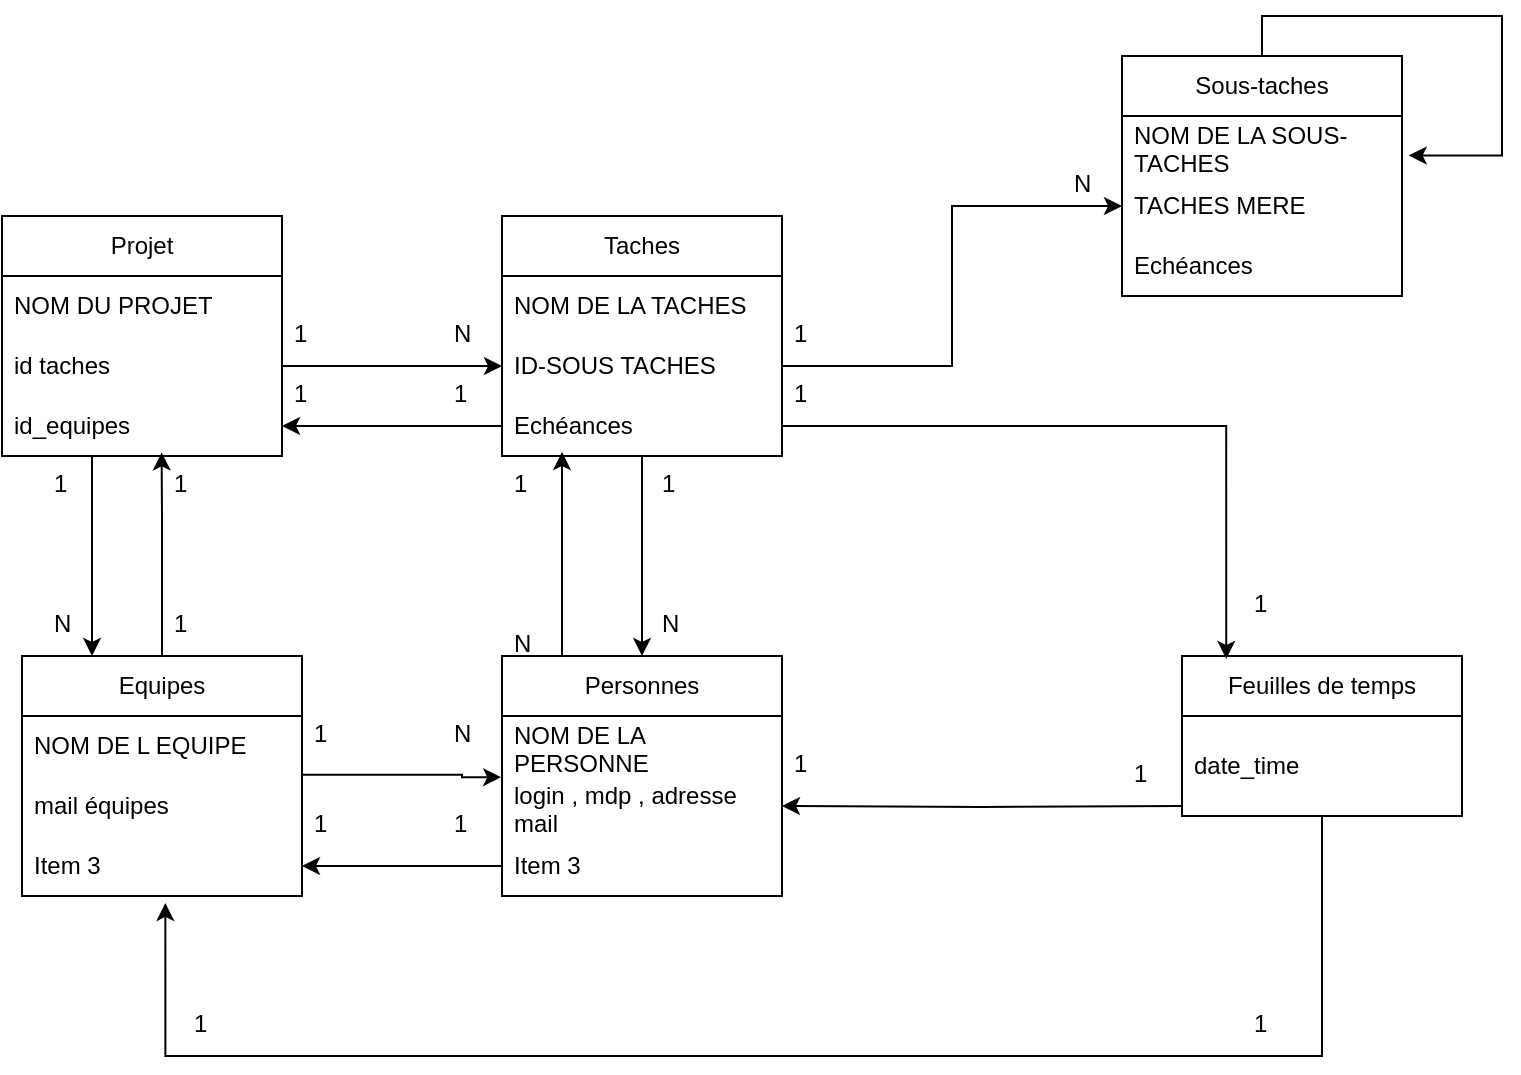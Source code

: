 <mxfile version="23.0.2" type="device">
  <diagram name="Page-1" id="MsrcSf0IP4gxCztqrWc-">
    <mxGraphModel dx="1143" dy="661" grid="1" gridSize="10" guides="1" tooltips="1" connect="1" arrows="1" fold="1" page="1" pageScale="1" pageWidth="827" pageHeight="1169" math="0" shadow="0">
      <root>
        <mxCell id="0" />
        <mxCell id="1" parent="0" />
        <mxCell id="Phn4_05TWFFZlhLwC3l--29" style="edgeStyle=orthogonalEdgeStyle;rounded=0;orthogonalLoop=1;jettySize=auto;html=1;entryX=0.5;entryY=0;entryDx=0;entryDy=0;" edge="1" parent="1" source="Phn4_05TWFFZlhLwC3l--1" target="Phn4_05TWFFZlhLwC3l--13">
          <mxGeometry relative="1" as="geometry" />
        </mxCell>
        <mxCell id="Phn4_05TWFFZlhLwC3l--1" value="Taches" style="swimlane;fontStyle=0;childLayout=stackLayout;horizontal=1;startSize=30;horizontalStack=0;resizeParent=1;resizeParentMax=0;resizeLast=0;collapsible=1;marginBottom=0;whiteSpace=wrap;html=1;" vertex="1" parent="1">
          <mxGeometry x="320" y="130" width="140" height="120" as="geometry" />
        </mxCell>
        <mxCell id="Phn4_05TWFFZlhLwC3l--2" value="NOM DE LA TACHES" style="text;strokeColor=none;fillColor=none;align=left;verticalAlign=middle;spacingLeft=4;spacingRight=4;overflow=hidden;points=[[0,0.5],[1,0.5]];portConstraint=eastwest;rotatable=0;whiteSpace=wrap;html=1;" vertex="1" parent="Phn4_05TWFFZlhLwC3l--1">
          <mxGeometry y="30" width="140" height="30" as="geometry" />
        </mxCell>
        <mxCell id="Phn4_05TWFFZlhLwC3l--3" value="ID-SOUS TACHES" style="text;strokeColor=none;fillColor=none;align=left;verticalAlign=middle;spacingLeft=4;spacingRight=4;overflow=hidden;points=[[0,0.5],[1,0.5]];portConstraint=eastwest;rotatable=0;whiteSpace=wrap;html=1;" vertex="1" parent="Phn4_05TWFFZlhLwC3l--1">
          <mxGeometry y="60" width="140" height="30" as="geometry" />
        </mxCell>
        <mxCell id="Phn4_05TWFFZlhLwC3l--4" value="Echéances" style="text;strokeColor=none;fillColor=none;align=left;verticalAlign=middle;spacingLeft=4;spacingRight=4;overflow=hidden;points=[[0,0.5],[1,0.5]];portConstraint=eastwest;rotatable=0;whiteSpace=wrap;html=1;" vertex="1" parent="Phn4_05TWFFZlhLwC3l--1">
          <mxGeometry y="90" width="140" height="30" as="geometry" />
        </mxCell>
        <mxCell id="Phn4_05TWFFZlhLwC3l--63" style="edgeStyle=orthogonalEdgeStyle;rounded=0;orthogonalLoop=1;jettySize=auto;html=1;entryX=0.25;entryY=0;entryDx=0;entryDy=0;" edge="1" parent="1" source="Phn4_05TWFFZlhLwC3l--5" target="Phn4_05TWFFZlhLwC3l--21">
          <mxGeometry relative="1" as="geometry">
            <Array as="points">
              <mxPoint x="115" y="280" />
              <mxPoint x="115" y="280" />
            </Array>
          </mxGeometry>
        </mxCell>
        <mxCell id="Phn4_05TWFFZlhLwC3l--5" value="Projet" style="swimlane;fontStyle=0;childLayout=stackLayout;horizontal=1;startSize=30;horizontalStack=0;resizeParent=1;resizeParentMax=0;resizeLast=0;collapsible=1;marginBottom=0;whiteSpace=wrap;html=1;" vertex="1" parent="1">
          <mxGeometry x="70" y="130" width="140" height="120" as="geometry" />
        </mxCell>
        <mxCell id="Phn4_05TWFFZlhLwC3l--6" value="NOM DU PROJET" style="text;strokeColor=none;fillColor=none;align=left;verticalAlign=middle;spacingLeft=4;spacingRight=4;overflow=hidden;points=[[0,0.5],[1,0.5]];portConstraint=eastwest;rotatable=0;whiteSpace=wrap;html=1;" vertex="1" parent="Phn4_05TWFFZlhLwC3l--5">
          <mxGeometry y="30" width="140" height="30" as="geometry" />
        </mxCell>
        <mxCell id="Phn4_05TWFFZlhLwC3l--7" value="id taches" style="text;strokeColor=none;fillColor=none;align=left;verticalAlign=middle;spacingLeft=4;spacingRight=4;overflow=hidden;points=[[0,0.5],[1,0.5]];portConstraint=eastwest;rotatable=0;whiteSpace=wrap;html=1;" vertex="1" parent="Phn4_05TWFFZlhLwC3l--5">
          <mxGeometry y="60" width="140" height="30" as="geometry" />
        </mxCell>
        <mxCell id="Phn4_05TWFFZlhLwC3l--8" value="id_equipes" style="text;strokeColor=none;fillColor=none;align=left;verticalAlign=middle;spacingLeft=4;spacingRight=4;overflow=hidden;points=[[0,0.5],[1,0.5]];portConstraint=eastwest;rotatable=0;whiteSpace=wrap;html=1;" vertex="1" parent="Phn4_05TWFFZlhLwC3l--5">
          <mxGeometry y="90" width="140" height="30" as="geometry" />
        </mxCell>
        <mxCell id="Phn4_05TWFFZlhLwC3l--9" value="Sous-taches" style="swimlane;fontStyle=0;childLayout=stackLayout;horizontal=1;startSize=30;horizontalStack=0;resizeParent=1;resizeParentMax=0;resizeLast=0;collapsible=1;marginBottom=0;whiteSpace=wrap;html=1;" vertex="1" parent="1">
          <mxGeometry x="630" y="50" width="140" height="120" as="geometry" />
        </mxCell>
        <mxCell id="Phn4_05TWFFZlhLwC3l--10" value="NOM DE LA SOUS-TACHES" style="text;strokeColor=none;fillColor=none;align=left;verticalAlign=middle;spacingLeft=4;spacingRight=4;overflow=hidden;points=[[0,0.5],[1,0.5]];portConstraint=eastwest;rotatable=0;whiteSpace=wrap;html=1;" vertex="1" parent="Phn4_05TWFFZlhLwC3l--9">
          <mxGeometry y="30" width="140" height="30" as="geometry" />
        </mxCell>
        <mxCell id="Phn4_05TWFFZlhLwC3l--11" value="TACHES MERE" style="text;strokeColor=none;fillColor=none;align=left;verticalAlign=middle;spacingLeft=4;spacingRight=4;overflow=hidden;points=[[0,0.5],[1,0.5]];portConstraint=eastwest;rotatable=0;whiteSpace=wrap;html=1;" vertex="1" parent="Phn4_05TWFFZlhLwC3l--9">
          <mxGeometry y="60" width="140" height="30" as="geometry" />
        </mxCell>
        <mxCell id="Phn4_05TWFFZlhLwC3l--76" value="Echéances" style="text;strokeColor=none;fillColor=none;align=left;verticalAlign=middle;spacingLeft=4;spacingRight=4;overflow=hidden;points=[[0,0.5],[1,0.5]];portConstraint=eastwest;rotatable=0;whiteSpace=wrap;html=1;" vertex="1" parent="Phn4_05TWFFZlhLwC3l--9">
          <mxGeometry y="90" width="140" height="30" as="geometry" />
        </mxCell>
        <mxCell id="Phn4_05TWFFZlhLwC3l--75" style="edgeStyle=orthogonalEdgeStyle;rounded=0;orthogonalLoop=1;jettySize=auto;html=1;entryX=1.024;entryY=0.658;entryDx=0;entryDy=0;entryPerimeter=0;" edge="1" parent="Phn4_05TWFFZlhLwC3l--9" source="Phn4_05TWFFZlhLwC3l--9" target="Phn4_05TWFFZlhLwC3l--10">
          <mxGeometry relative="1" as="geometry">
            <mxPoint x="190" y="50" as="targetPoint" />
            <Array as="points">
              <mxPoint x="70" y="-20" />
              <mxPoint x="190" y="-20" />
              <mxPoint x="190" y="50" />
            </Array>
          </mxGeometry>
        </mxCell>
        <mxCell id="Phn4_05TWFFZlhLwC3l--13" value="Personnes" style="swimlane;fontStyle=0;childLayout=stackLayout;horizontal=1;startSize=30;horizontalStack=0;resizeParent=1;resizeParentMax=0;resizeLast=0;collapsible=1;marginBottom=0;whiteSpace=wrap;html=1;" vertex="1" parent="1">
          <mxGeometry x="320" y="350" width="140" height="120" as="geometry" />
        </mxCell>
        <mxCell id="Phn4_05TWFFZlhLwC3l--14" value="NOM DE LA PERSONNE" style="text;strokeColor=none;fillColor=none;align=left;verticalAlign=middle;spacingLeft=4;spacingRight=4;overflow=hidden;points=[[0,0.5],[1,0.5]];portConstraint=eastwest;rotatable=0;whiteSpace=wrap;html=1;" vertex="1" parent="Phn4_05TWFFZlhLwC3l--13">
          <mxGeometry y="30" width="140" height="30" as="geometry" />
        </mxCell>
        <mxCell id="Phn4_05TWFFZlhLwC3l--15" value="login , mdp , adresse mail" style="text;strokeColor=none;fillColor=none;align=left;verticalAlign=middle;spacingLeft=4;spacingRight=4;overflow=hidden;points=[[0,0.5],[1,0.5]];portConstraint=eastwest;rotatable=0;whiteSpace=wrap;html=1;" vertex="1" parent="Phn4_05TWFFZlhLwC3l--13">
          <mxGeometry y="60" width="140" height="30" as="geometry" />
        </mxCell>
        <mxCell id="Phn4_05TWFFZlhLwC3l--16" value="Item 3" style="text;strokeColor=none;fillColor=none;align=left;verticalAlign=middle;spacingLeft=4;spacingRight=4;overflow=hidden;points=[[0,0.5],[1,0.5]];portConstraint=eastwest;rotatable=0;whiteSpace=wrap;html=1;" vertex="1" parent="Phn4_05TWFFZlhLwC3l--13">
          <mxGeometry y="90" width="140" height="30" as="geometry" />
        </mxCell>
        <mxCell id="Phn4_05TWFFZlhLwC3l--57" style="edgeStyle=orthogonalEdgeStyle;rounded=0;orthogonalLoop=1;jettySize=auto;html=1;entryX=0.512;entryY=1.116;entryDx=0;entryDy=0;entryPerimeter=0;" edge="1" parent="1" source="Phn4_05TWFFZlhLwC3l--17" target="Phn4_05TWFFZlhLwC3l--24">
          <mxGeometry relative="1" as="geometry">
            <mxPoint x="140" y="550" as="targetPoint" />
            <Array as="points">
              <mxPoint x="730" y="550" />
              <mxPoint x="152" y="550" />
            </Array>
          </mxGeometry>
        </mxCell>
        <mxCell id="Phn4_05TWFFZlhLwC3l--17" value="Feuilles de temps" style="swimlane;fontStyle=0;childLayout=stackLayout;horizontal=1;startSize=30;horizontalStack=0;resizeParent=1;resizeParentMax=0;resizeLast=0;collapsible=1;marginBottom=0;whiteSpace=wrap;html=1;" vertex="1" parent="1">
          <mxGeometry x="660" y="350" width="140" height="80" as="geometry" />
        </mxCell>
        <mxCell id="Phn4_05TWFFZlhLwC3l--18" value="date_time" style="text;strokeColor=none;fillColor=none;align=left;verticalAlign=middle;spacingLeft=4;spacingRight=4;overflow=hidden;points=[[0,0.5],[1,0.5]];portConstraint=eastwest;rotatable=0;whiteSpace=wrap;html=1;" vertex="1" parent="Phn4_05TWFFZlhLwC3l--17">
          <mxGeometry y="30" width="140" height="50" as="geometry" />
        </mxCell>
        <mxCell id="Phn4_05TWFFZlhLwC3l--32" style="edgeStyle=orthogonalEdgeStyle;rounded=0;orthogonalLoop=1;jettySize=auto;html=1;entryX=-0.003;entryY=0.039;entryDx=0;entryDy=0;entryPerimeter=0;" edge="1" parent="1">
          <mxGeometry relative="1" as="geometry">
            <mxPoint x="319.58" y="410.57" as="targetPoint" />
            <mxPoint x="220" y="409.429" as="sourcePoint" />
            <Array as="points">
              <mxPoint x="300" y="409" />
              <mxPoint x="300" y="411" />
            </Array>
          </mxGeometry>
        </mxCell>
        <mxCell id="Phn4_05TWFFZlhLwC3l--33" style="edgeStyle=orthogonalEdgeStyle;rounded=0;orthogonalLoop=1;jettySize=auto;html=1;entryX=0.57;entryY=0.941;entryDx=0;entryDy=0;entryPerimeter=0;" edge="1" parent="1" source="Phn4_05TWFFZlhLwC3l--21" target="Phn4_05TWFFZlhLwC3l--8">
          <mxGeometry relative="1" as="geometry">
            <mxPoint x="150" y="260" as="targetPoint" />
            <Array as="points">
              <mxPoint x="150" y="280" />
              <mxPoint x="150" y="280" />
            </Array>
          </mxGeometry>
        </mxCell>
        <mxCell id="Phn4_05TWFFZlhLwC3l--21" value="Equipes" style="swimlane;fontStyle=0;childLayout=stackLayout;horizontal=1;startSize=30;horizontalStack=0;resizeParent=1;resizeParentMax=0;resizeLast=0;collapsible=1;marginBottom=0;whiteSpace=wrap;html=1;" vertex="1" parent="1">
          <mxGeometry x="80" y="350" width="140" height="120" as="geometry" />
        </mxCell>
        <mxCell id="Phn4_05TWFFZlhLwC3l--22" value="NOM DE L EQUIPE" style="text;strokeColor=none;fillColor=none;align=left;verticalAlign=middle;spacingLeft=4;spacingRight=4;overflow=hidden;points=[[0,0.5],[1,0.5]];portConstraint=eastwest;rotatable=0;whiteSpace=wrap;html=1;" vertex="1" parent="Phn4_05TWFFZlhLwC3l--21">
          <mxGeometry y="30" width="140" height="30" as="geometry" />
        </mxCell>
        <mxCell id="Phn4_05TWFFZlhLwC3l--23" value="mail équipes" style="text;strokeColor=none;fillColor=none;align=left;verticalAlign=middle;spacingLeft=4;spacingRight=4;overflow=hidden;points=[[0,0.5],[1,0.5]];portConstraint=eastwest;rotatable=0;whiteSpace=wrap;html=1;" vertex="1" parent="Phn4_05TWFFZlhLwC3l--21">
          <mxGeometry y="60" width="140" height="30" as="geometry" />
        </mxCell>
        <mxCell id="Phn4_05TWFFZlhLwC3l--24" value="Item 3" style="text;strokeColor=none;fillColor=none;align=left;verticalAlign=middle;spacingLeft=4;spacingRight=4;overflow=hidden;points=[[0,0.5],[1,0.5]];portConstraint=eastwest;rotatable=0;whiteSpace=wrap;html=1;" vertex="1" parent="Phn4_05TWFFZlhLwC3l--21">
          <mxGeometry y="90" width="140" height="30" as="geometry" />
        </mxCell>
        <mxCell id="Phn4_05TWFFZlhLwC3l--26" style="edgeStyle=orthogonalEdgeStyle;rounded=0;orthogonalLoop=1;jettySize=auto;html=1;exitX=0;exitY=0.5;exitDx=0;exitDy=0;" edge="1" parent="1" source="Phn4_05TWFFZlhLwC3l--4" target="Phn4_05TWFFZlhLwC3l--8">
          <mxGeometry relative="1" as="geometry" />
        </mxCell>
        <mxCell id="Phn4_05TWFFZlhLwC3l--27" style="edgeStyle=orthogonalEdgeStyle;rounded=0;orthogonalLoop=1;jettySize=auto;html=1;entryX=0;entryY=0.5;entryDx=0;entryDy=0;" edge="1" parent="1" source="Phn4_05TWFFZlhLwC3l--7" target="Phn4_05TWFFZlhLwC3l--3">
          <mxGeometry relative="1" as="geometry" />
        </mxCell>
        <mxCell id="Phn4_05TWFFZlhLwC3l--28" style="edgeStyle=orthogonalEdgeStyle;rounded=0;orthogonalLoop=1;jettySize=auto;html=1;entryX=0;entryY=0.5;entryDx=0;entryDy=0;" edge="1" parent="1" source="Phn4_05TWFFZlhLwC3l--3" target="Phn4_05TWFFZlhLwC3l--11">
          <mxGeometry relative="1" as="geometry" />
        </mxCell>
        <mxCell id="Phn4_05TWFFZlhLwC3l--30" style="edgeStyle=orthogonalEdgeStyle;rounded=0;orthogonalLoop=1;jettySize=auto;html=1;entryX=0.158;entryY=0.018;entryDx=0;entryDy=0;entryPerimeter=0;" edge="1" parent="1" source="Phn4_05TWFFZlhLwC3l--4" target="Phn4_05TWFFZlhLwC3l--17">
          <mxGeometry relative="1" as="geometry" />
        </mxCell>
        <mxCell id="Phn4_05TWFFZlhLwC3l--43" value="1" style="text;strokeColor=none;fillColor=none;spacingLeft=4;spacingRight=4;overflow=hidden;rotatable=0;points=[[0,0.5],[1,0.5]];portConstraint=eastwest;fontSize=12;whiteSpace=wrap;html=1;" vertex="1" parent="1">
          <mxGeometry x="210" y="175" width="40" height="30" as="geometry" />
        </mxCell>
        <mxCell id="Phn4_05TWFFZlhLwC3l--44" value="N" style="text;strokeColor=none;fillColor=none;spacingLeft=4;spacingRight=4;overflow=hidden;rotatable=0;points=[[0,0.5],[1,0.5]];portConstraint=eastwest;fontSize=12;whiteSpace=wrap;html=1;" vertex="1" parent="1">
          <mxGeometry x="290" y="175" width="40" height="30" as="geometry" />
        </mxCell>
        <mxCell id="Phn4_05TWFFZlhLwC3l--45" value="1" style="text;strokeColor=none;fillColor=none;spacingLeft=4;spacingRight=4;overflow=hidden;rotatable=0;points=[[0,0.5],[1,0.5]];portConstraint=eastwest;fontSize=12;whiteSpace=wrap;html=1;" vertex="1" parent="1">
          <mxGeometry x="210" y="205" width="40" height="30" as="geometry" />
        </mxCell>
        <mxCell id="Phn4_05TWFFZlhLwC3l--46" value="1" style="text;strokeColor=none;fillColor=none;spacingLeft=4;spacingRight=4;overflow=hidden;rotatable=0;points=[[0,0.5],[1,0.5]];portConstraint=eastwest;fontSize=12;whiteSpace=wrap;html=1;" vertex="1" parent="1">
          <mxGeometry x="290" y="205" width="40" height="30" as="geometry" />
        </mxCell>
        <mxCell id="Phn4_05TWFFZlhLwC3l--47" value="N" style="text;strokeColor=none;fillColor=none;spacingLeft=4;spacingRight=4;overflow=hidden;rotatable=0;points=[[0,0.5],[1,0.5]];portConstraint=eastwest;fontSize=12;whiteSpace=wrap;html=1;" vertex="1" parent="1">
          <mxGeometry x="600" y="100" width="40" height="30" as="geometry" />
        </mxCell>
        <mxCell id="Phn4_05TWFFZlhLwC3l--48" value="1" style="text;strokeColor=none;fillColor=none;spacingLeft=4;spacingRight=4;overflow=hidden;rotatable=0;points=[[0,0.5],[1,0.5]];portConstraint=eastwest;fontSize=12;whiteSpace=wrap;html=1;" vertex="1" parent="1">
          <mxGeometry x="460" y="175" width="40" height="30" as="geometry" />
        </mxCell>
        <mxCell id="Phn4_05TWFFZlhLwC3l--49" value="1" style="text;strokeColor=none;fillColor=none;spacingLeft=4;spacingRight=4;overflow=hidden;rotatable=0;points=[[0,0.5],[1,0.5]];portConstraint=eastwest;fontSize=12;whiteSpace=wrap;html=1;" vertex="1" parent="1">
          <mxGeometry x="394" y="250" width="40" height="30" as="geometry" />
        </mxCell>
        <mxCell id="Phn4_05TWFFZlhLwC3l--50" value="N" style="text;strokeColor=none;fillColor=none;spacingLeft=4;spacingRight=4;overflow=hidden;rotatable=0;points=[[0,0.5],[1,0.5]];portConstraint=eastwest;fontSize=12;whiteSpace=wrap;html=1;" vertex="1" parent="1">
          <mxGeometry x="394" y="320" width="40" height="30" as="geometry" />
        </mxCell>
        <mxCell id="Phn4_05TWFFZlhLwC3l--51" value="1" style="text;strokeColor=none;fillColor=none;spacingLeft=4;spacingRight=4;overflow=hidden;rotatable=0;points=[[0,0.5],[1,0.5]];portConstraint=eastwest;fontSize=12;whiteSpace=wrap;html=1;" vertex="1" parent="1">
          <mxGeometry x="460" y="205" width="40" height="30" as="geometry" />
        </mxCell>
        <mxCell id="Phn4_05TWFFZlhLwC3l--52" value="1" style="text;strokeColor=none;fillColor=none;spacingLeft=4;spacingRight=4;overflow=hidden;rotatable=0;points=[[0,0.5],[1,0.5]];portConstraint=eastwest;fontSize=12;whiteSpace=wrap;html=1;" vertex="1" parent="1">
          <mxGeometry x="690" y="310" width="40" height="30" as="geometry" />
        </mxCell>
        <mxCell id="Phn4_05TWFFZlhLwC3l--53" value="1" style="text;strokeColor=none;fillColor=none;spacingLeft=4;spacingRight=4;overflow=hidden;rotatable=0;points=[[0,0.5],[1,0.5]];portConstraint=eastwest;fontSize=12;whiteSpace=wrap;html=1;" vertex="1" parent="1">
          <mxGeometry x="630" y="395" width="40" height="30" as="geometry" />
        </mxCell>
        <mxCell id="Phn4_05TWFFZlhLwC3l--55" value="1" style="text;strokeColor=none;fillColor=none;spacingLeft=4;spacingRight=4;overflow=hidden;rotatable=0;points=[[0,0.5],[1,0.5]];portConstraint=eastwest;fontSize=12;whiteSpace=wrap;html=1;" vertex="1" parent="1">
          <mxGeometry x="460" y="390" width="40" height="30" as="geometry" />
        </mxCell>
        <mxCell id="Phn4_05TWFFZlhLwC3l--59" style="edgeStyle=orthogonalEdgeStyle;rounded=0;orthogonalLoop=1;jettySize=auto;html=1;" edge="1" parent="1" target="Phn4_05TWFFZlhLwC3l--15">
          <mxGeometry relative="1" as="geometry">
            <mxPoint x="660" y="425" as="sourcePoint" />
          </mxGeometry>
        </mxCell>
        <mxCell id="Phn4_05TWFFZlhLwC3l--61" value="1" style="text;strokeColor=none;fillColor=none;spacingLeft=4;spacingRight=4;overflow=hidden;rotatable=0;points=[[0,0.5],[1,0.5]];portConstraint=eastwest;fontSize=12;whiteSpace=wrap;html=1;" vertex="1" parent="1">
          <mxGeometry x="160" y="520" width="40" height="30" as="geometry" />
        </mxCell>
        <mxCell id="Phn4_05TWFFZlhLwC3l--62" value="1" style="text;strokeColor=none;fillColor=none;spacingLeft=4;spacingRight=4;overflow=hidden;rotatable=0;points=[[0,0.5],[1,0.5]];portConstraint=eastwest;fontSize=12;whiteSpace=wrap;html=1;" vertex="1" parent="1">
          <mxGeometry x="690" y="520" width="40" height="30" as="geometry" />
        </mxCell>
        <mxCell id="Phn4_05TWFFZlhLwC3l--64" value="1" style="text;strokeColor=none;fillColor=none;spacingLeft=4;spacingRight=4;overflow=hidden;rotatable=0;points=[[0,0.5],[1,0.5]];portConstraint=eastwest;fontSize=12;whiteSpace=wrap;html=1;" vertex="1" parent="1">
          <mxGeometry x="90" y="250" width="40" height="30" as="geometry" />
        </mxCell>
        <mxCell id="Phn4_05TWFFZlhLwC3l--65" value="1" style="text;strokeColor=none;fillColor=none;spacingLeft=4;spacingRight=4;overflow=hidden;rotatable=0;points=[[0,0.5],[1,0.5]];portConstraint=eastwest;fontSize=12;whiteSpace=wrap;html=1;" vertex="1" parent="1">
          <mxGeometry x="150" y="250" width="40" height="30" as="geometry" />
        </mxCell>
        <mxCell id="Phn4_05TWFFZlhLwC3l--66" value="1" style="text;strokeColor=none;fillColor=none;spacingLeft=4;spacingRight=4;overflow=hidden;rotatable=0;points=[[0,0.5],[1,0.5]];portConstraint=eastwest;fontSize=12;whiteSpace=wrap;html=1;" vertex="1" parent="1">
          <mxGeometry x="150" y="320" width="40" height="30" as="geometry" />
        </mxCell>
        <mxCell id="Phn4_05TWFFZlhLwC3l--67" value="N" style="text;strokeColor=none;fillColor=none;spacingLeft=4;spacingRight=4;overflow=hidden;rotatable=0;points=[[0,0.5],[1,0.5]];portConstraint=eastwest;fontSize=12;whiteSpace=wrap;html=1;" vertex="1" parent="1">
          <mxGeometry x="90" y="320" width="40" height="30" as="geometry" />
        </mxCell>
        <mxCell id="Phn4_05TWFFZlhLwC3l--72" style="edgeStyle=orthogonalEdgeStyle;rounded=0;orthogonalLoop=1;jettySize=auto;html=1;entryX=0.57;entryY=0.941;entryDx=0;entryDy=0;entryPerimeter=0;" edge="1" parent="1">
          <mxGeometry relative="1" as="geometry">
            <mxPoint x="350" y="248" as="targetPoint" />
            <mxPoint x="350" y="350" as="sourcePoint" />
            <Array as="points">
              <mxPoint x="350" y="280" />
              <mxPoint x="350" y="280" />
            </Array>
          </mxGeometry>
        </mxCell>
        <mxCell id="Phn4_05TWFFZlhLwC3l--73" value="1" style="text;strokeColor=none;fillColor=none;spacingLeft=4;spacingRight=4;overflow=hidden;rotatable=0;points=[[0,0.5],[1,0.5]];portConstraint=eastwest;fontSize=12;whiteSpace=wrap;html=1;" vertex="1" parent="1">
          <mxGeometry x="320" y="250" width="40" height="30" as="geometry" />
        </mxCell>
        <mxCell id="Phn4_05TWFFZlhLwC3l--74" value="N" style="text;strokeColor=none;fillColor=none;spacingLeft=4;spacingRight=4;overflow=hidden;rotatable=0;points=[[0,0.5],[1,0.5]];portConstraint=eastwest;fontSize=12;whiteSpace=wrap;html=1;" vertex="1" parent="1">
          <mxGeometry x="320" y="330" width="40" height="30" as="geometry" />
        </mxCell>
        <mxCell id="Phn4_05TWFFZlhLwC3l--78" value="1" style="text;strokeColor=none;fillColor=none;spacingLeft=4;spacingRight=4;overflow=hidden;rotatable=0;points=[[0,0.5],[1,0.5]];portConstraint=eastwest;fontSize=12;whiteSpace=wrap;html=1;" vertex="1" parent="1">
          <mxGeometry x="220" y="375" width="40" height="30" as="geometry" />
        </mxCell>
        <mxCell id="Phn4_05TWFFZlhLwC3l--79" value="N" style="text;strokeColor=none;fillColor=none;spacingLeft=4;spacingRight=4;overflow=hidden;rotatable=0;points=[[0,0.5],[1,0.5]];portConstraint=eastwest;fontSize=12;whiteSpace=wrap;html=1;" vertex="1" parent="1">
          <mxGeometry x="290" y="375" width="40" height="30" as="geometry" />
        </mxCell>
        <mxCell id="Phn4_05TWFFZlhLwC3l--80" value="1" style="text;strokeColor=none;fillColor=none;spacingLeft=4;spacingRight=4;overflow=hidden;rotatable=0;points=[[0,0.5],[1,0.5]];portConstraint=eastwest;fontSize=12;whiteSpace=wrap;html=1;" vertex="1" parent="1">
          <mxGeometry x="290" y="420" width="40" height="30" as="geometry" />
        </mxCell>
        <mxCell id="Phn4_05TWFFZlhLwC3l--81" value="1" style="text;strokeColor=none;fillColor=none;spacingLeft=4;spacingRight=4;overflow=hidden;rotatable=0;points=[[0,0.5],[1,0.5]];portConstraint=eastwest;fontSize=12;whiteSpace=wrap;html=1;" vertex="1" parent="1">
          <mxGeometry x="220" y="420" width="40" height="30" as="geometry" />
        </mxCell>
        <mxCell id="Phn4_05TWFFZlhLwC3l--77" style="edgeStyle=orthogonalEdgeStyle;rounded=0;orthogonalLoop=1;jettySize=auto;html=1;" edge="1" parent="1" source="Phn4_05TWFFZlhLwC3l--16" target="Phn4_05TWFFZlhLwC3l--24">
          <mxGeometry relative="1" as="geometry">
            <mxPoint x="230" y="455" as="targetPoint" />
          </mxGeometry>
        </mxCell>
      </root>
    </mxGraphModel>
  </diagram>
</mxfile>
